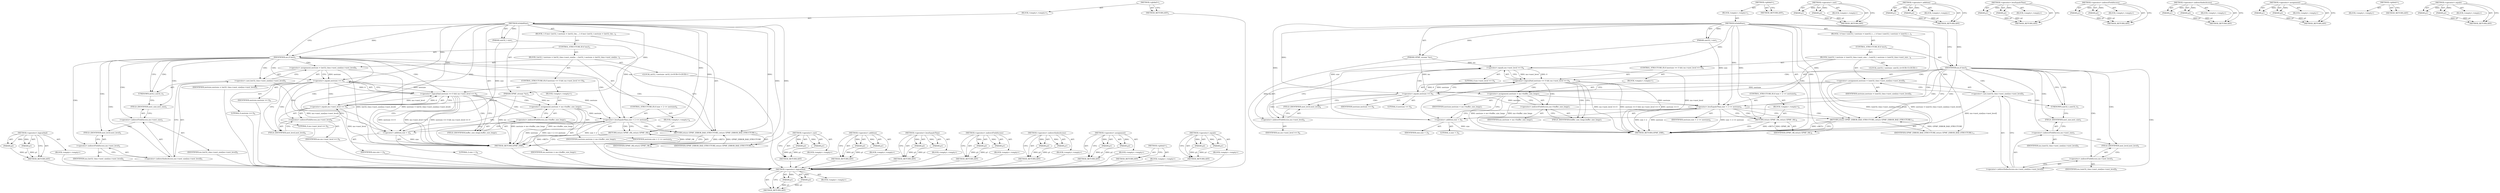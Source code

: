 digraph "&lt;operator&gt;.equals" {
vulnerable_99 [label=<(METHOD,&lt;operator&gt;.logicalAnd)>];
vulnerable_100 [label=<(PARAM,p1)>];
vulnerable_101 [label=<(PARAM,p2)>];
vulnerable_102 [label=<(BLOCK,&lt;empty&gt;,&lt;empty&gt;)>];
vulnerable_103 [label=<(METHOD_RETURN,ANY)>];
vulnerable_6 [label=<(METHOD,&lt;global&gt;)<SUB>1</SUB>>];
vulnerable_7 [label=<(BLOCK,&lt;empty&gt;,&lt;empty&gt;)<SUB>1</SUB>>];
vulnerable_8 [label=<(METHOD,IsValidSize)<SUB>1</SUB>>];
vulnerable_9 [label=<(PARAM,GPMF_stream *ms)<SUB>1</SUB>>];
vulnerable_10 [label=<(PARAM,uint32_t size)<SUB>1</SUB>>];
vulnerable_11 [label=<(BLOCK,{
 	if (ms)
 	{
		int32_t nestsize = (int32_t)m...,{
 	if (ms)
 	{
		int32_t nestsize = (int32_t)m...)<SUB>2</SUB>>];
vulnerable_12 [label=<(CONTROL_STRUCTURE,IF,if (ms))<SUB>3</SUB>>];
vulnerable_13 [label=<(IDENTIFIER,ms,if (ms))<SUB>3</SUB>>];
vulnerable_14 [label=<(BLOCK,{
		int32_t nestsize = (int32_t)ms-&gt;nest_size[m...,{
		int32_t nestsize = (int32_t)ms-&gt;nest_size[m...)<SUB>4</SUB>>];
vulnerable_15 [label="<(LOCAL,int32_t nestsize: int32_t)<SUB>5</SUB>>"];
vulnerable_16 [label=<(&lt;operator&gt;.assignment,nestsize = (int32_t)ms-&gt;nest_size[ms-&gt;nest_level])<SUB>5</SUB>>];
vulnerable_17 [label=<(IDENTIFIER,nestsize,nestsize = (int32_t)ms-&gt;nest_size[ms-&gt;nest_level])<SUB>5</SUB>>];
vulnerable_18 [label=<(&lt;operator&gt;.cast,(int32_t)ms-&gt;nest_size[ms-&gt;nest_level])<SUB>5</SUB>>];
vulnerable_19 [label=<(UNKNOWN,int32_t,int32_t)<SUB>5</SUB>>];
vulnerable_20 [label=<(&lt;operator&gt;.indirectIndexAccess,ms-&gt;nest_size[ms-&gt;nest_level])<SUB>5</SUB>>];
vulnerable_21 [label=<(&lt;operator&gt;.indirectFieldAccess,ms-&gt;nest_size)<SUB>5</SUB>>];
vulnerable_22 [label=<(IDENTIFIER,ms,(int32_t)ms-&gt;nest_size[ms-&gt;nest_level])<SUB>5</SUB>>];
vulnerable_23 [label=<(FIELD_IDENTIFIER,nest_size,nest_size)<SUB>5</SUB>>];
vulnerable_24 [label=<(&lt;operator&gt;.indirectFieldAccess,ms-&gt;nest_level)<SUB>5</SUB>>];
vulnerable_25 [label=<(IDENTIFIER,ms,(int32_t)ms-&gt;nest_size[ms-&gt;nest_level])<SUB>5</SUB>>];
vulnerable_26 [label=<(FIELD_IDENTIFIER,nest_level,nest_level)<SUB>5</SUB>>];
vulnerable_27 [label=<(CONTROL_STRUCTURE,IF,if (nestsize == 0 &amp;&amp; ms-&gt;nest_level == 0))<SUB>6</SUB>>];
vulnerable_28 [label=<(&lt;operator&gt;.logicalAnd,nestsize == 0 &amp;&amp; ms-&gt;nest_level == 0)<SUB>6</SUB>>];
vulnerable_29 [label=<(&lt;operator&gt;.equals,nestsize == 0)<SUB>6</SUB>>];
vulnerable_30 [label=<(IDENTIFIER,nestsize,nestsize == 0)<SUB>6</SUB>>];
vulnerable_31 [label=<(LITERAL,0,nestsize == 0)<SUB>6</SUB>>];
vulnerable_32 [label=<(&lt;operator&gt;.equals,ms-&gt;nest_level == 0)<SUB>6</SUB>>];
vulnerable_33 [label=<(&lt;operator&gt;.indirectFieldAccess,ms-&gt;nest_level)<SUB>6</SUB>>];
vulnerable_34 [label=<(IDENTIFIER,ms,ms-&gt;nest_level == 0)<SUB>6</SUB>>];
vulnerable_35 [label=<(FIELD_IDENTIFIER,nest_level,nest_level)<SUB>6</SUB>>];
vulnerable_36 [label=<(LITERAL,0,ms-&gt;nest_level == 0)<SUB>6</SUB>>];
vulnerable_37 [label=<(BLOCK,&lt;empty&gt;,&lt;empty&gt;)<SUB>7</SUB>>];
vulnerable_38 [label=<(&lt;operator&gt;.assignment,nestsize = ms-&gt;buffer_size_longs)<SUB>7</SUB>>];
vulnerable_39 [label=<(IDENTIFIER,nestsize,nestsize = ms-&gt;buffer_size_longs)<SUB>7</SUB>>];
vulnerable_40 [label=<(&lt;operator&gt;.indirectFieldAccess,ms-&gt;buffer_size_longs)<SUB>7</SUB>>];
vulnerable_41 [label=<(IDENTIFIER,ms,nestsize = ms-&gt;buffer_size_longs)<SUB>7</SUB>>];
vulnerable_42 [label=<(FIELD_IDENTIFIER,buffer_size_longs,buffer_size_longs)<SUB>7</SUB>>];
vulnerable_43 [label=<(CONTROL_STRUCTURE,IF,if (size + 2 &lt;= nestsize))<SUB>9</SUB>>];
vulnerable_44 [label=<(&lt;operator&gt;.lessEqualsThan,size + 2 &lt;= nestsize)<SUB>9</SUB>>];
vulnerable_45 [label=<(&lt;operator&gt;.addition,size + 2)<SUB>9</SUB>>];
vulnerable_46 [label=<(IDENTIFIER,size,size + 2)<SUB>9</SUB>>];
vulnerable_47 [label=<(LITERAL,2,size + 2)<SUB>9</SUB>>];
vulnerable_48 [label=<(IDENTIFIER,nestsize,size + 2 &lt;= nestsize)<SUB>9</SUB>>];
vulnerable_49 [label=<(BLOCK,&lt;empty&gt;,&lt;empty&gt;)<SUB>9</SUB>>];
vulnerable_50 [label=<(RETURN,return GPMF_OK;,return GPMF_OK;)<SUB>9</SUB>>];
vulnerable_51 [label=<(IDENTIFIER,GPMF_OK,return GPMF_OK;)<SUB>9</SUB>>];
vulnerable_52 [label=<(RETURN,return GPMF_ERROR_BAD_STRUCTURE;,return GPMF_ERROR_BAD_STRUCTURE;)<SUB>11</SUB>>];
vulnerable_53 [label=<(IDENTIFIER,GPMF_ERROR_BAD_STRUCTURE,return GPMF_ERROR_BAD_STRUCTURE;)<SUB>11</SUB>>];
vulnerable_54 [label=<(METHOD_RETURN,GPMF_ERR)<SUB>1</SUB>>];
vulnerable_56 [label=<(METHOD_RETURN,ANY)<SUB>1</SUB>>];
vulnerable_84 [label=<(METHOD,&lt;operator&gt;.cast)>];
vulnerable_85 [label=<(PARAM,p1)>];
vulnerable_86 [label=<(PARAM,p2)>];
vulnerable_87 [label=<(BLOCK,&lt;empty&gt;,&lt;empty&gt;)>];
vulnerable_88 [label=<(METHOD_RETURN,ANY)>];
vulnerable_114 [label=<(METHOD,&lt;operator&gt;.addition)>];
vulnerable_115 [label=<(PARAM,p1)>];
vulnerable_116 [label=<(PARAM,p2)>];
vulnerable_117 [label=<(BLOCK,&lt;empty&gt;,&lt;empty&gt;)>];
vulnerable_118 [label=<(METHOD_RETURN,ANY)>];
vulnerable_109 [label=<(METHOD,&lt;operator&gt;.lessEqualsThan)>];
vulnerable_110 [label=<(PARAM,p1)>];
vulnerable_111 [label=<(PARAM,p2)>];
vulnerable_112 [label=<(BLOCK,&lt;empty&gt;,&lt;empty&gt;)>];
vulnerable_113 [label=<(METHOD_RETURN,ANY)>];
vulnerable_94 [label=<(METHOD,&lt;operator&gt;.indirectFieldAccess)>];
vulnerable_95 [label=<(PARAM,p1)>];
vulnerable_96 [label=<(PARAM,p2)>];
vulnerable_97 [label=<(BLOCK,&lt;empty&gt;,&lt;empty&gt;)>];
vulnerable_98 [label=<(METHOD_RETURN,ANY)>];
vulnerable_89 [label=<(METHOD,&lt;operator&gt;.indirectIndexAccess)>];
vulnerable_90 [label=<(PARAM,p1)>];
vulnerable_91 [label=<(PARAM,p2)>];
vulnerable_92 [label=<(BLOCK,&lt;empty&gt;,&lt;empty&gt;)>];
vulnerable_93 [label=<(METHOD_RETURN,ANY)>];
vulnerable_79 [label=<(METHOD,&lt;operator&gt;.assignment)>];
vulnerable_80 [label=<(PARAM,p1)>];
vulnerable_81 [label=<(PARAM,p2)>];
vulnerable_82 [label=<(BLOCK,&lt;empty&gt;,&lt;empty&gt;)>];
vulnerable_83 [label=<(METHOD_RETURN,ANY)>];
vulnerable_73 [label=<(METHOD,&lt;global&gt;)<SUB>1</SUB>>];
vulnerable_74 [label=<(BLOCK,&lt;empty&gt;,&lt;empty&gt;)>];
vulnerable_75 [label=<(METHOD_RETURN,ANY)>];
vulnerable_104 [label=<(METHOD,&lt;operator&gt;.equals)>];
vulnerable_105 [label=<(PARAM,p1)>];
vulnerable_106 [label=<(PARAM,p2)>];
vulnerable_107 [label=<(BLOCK,&lt;empty&gt;,&lt;empty&gt;)>];
vulnerable_108 [label=<(METHOD_RETURN,ANY)>];
fixed_97 [label=<(METHOD,&lt;operator&gt;.logicalAnd)>];
fixed_98 [label=<(PARAM,p1)>];
fixed_99 [label=<(PARAM,p2)>];
fixed_100 [label=<(BLOCK,&lt;empty&gt;,&lt;empty&gt;)>];
fixed_101 [label=<(METHOD_RETURN,ANY)>];
fixed_6 [label=<(METHOD,&lt;global&gt;)<SUB>1</SUB>>];
fixed_7 [label=<(BLOCK,&lt;empty&gt;,&lt;empty&gt;)<SUB>1</SUB>>];
fixed_8 [label=<(METHOD,IsValidSize)<SUB>1</SUB>>];
fixed_9 [label=<(PARAM,GPMF_stream *ms)<SUB>1</SUB>>];
fixed_10 [label=<(PARAM,uint32_t size)<SUB>1</SUB>>];
fixed_11 [label=<(BLOCK,{
 	if (ms)
 	{
		uint32_t nestsize = (uint32_t...,{
 	if (ms)
 	{
		uint32_t nestsize = (uint32_t...)<SUB>2</SUB>>];
fixed_12 [label=<(CONTROL_STRUCTURE,IF,if (ms))<SUB>3</SUB>>];
fixed_13 [label=<(IDENTIFIER,ms,if (ms))<SUB>3</SUB>>];
fixed_14 [label=<(BLOCK,{
		uint32_t nestsize = (uint32_t)ms-&gt;nest_size...,{
		uint32_t nestsize = (uint32_t)ms-&gt;nest_size...)<SUB>4</SUB>>];
fixed_15 [label="<(LOCAL,uint32_t nestsize: uint32_t)<SUB>5</SUB>>"];
fixed_16 [label=<(&lt;operator&gt;.assignment,nestsize = (uint32_t)ms-&gt;nest_size[ms-&gt;nest_level])<SUB>5</SUB>>];
fixed_17 [label=<(IDENTIFIER,nestsize,nestsize = (uint32_t)ms-&gt;nest_size[ms-&gt;nest_level])<SUB>5</SUB>>];
fixed_18 [label=<(&lt;operator&gt;.cast,(uint32_t)ms-&gt;nest_size[ms-&gt;nest_level])<SUB>5</SUB>>];
fixed_19 [label=<(UNKNOWN,uint32_t,uint32_t)<SUB>5</SUB>>];
fixed_20 [label=<(&lt;operator&gt;.indirectIndexAccess,ms-&gt;nest_size[ms-&gt;nest_level])<SUB>5</SUB>>];
fixed_21 [label=<(&lt;operator&gt;.indirectFieldAccess,ms-&gt;nest_size)<SUB>5</SUB>>];
fixed_22 [label=<(IDENTIFIER,ms,(uint32_t)ms-&gt;nest_size[ms-&gt;nest_level])<SUB>5</SUB>>];
fixed_23 [label=<(FIELD_IDENTIFIER,nest_size,nest_size)<SUB>5</SUB>>];
fixed_24 [label=<(&lt;operator&gt;.indirectFieldAccess,ms-&gt;nest_level)<SUB>5</SUB>>];
fixed_25 [label=<(IDENTIFIER,ms,(uint32_t)ms-&gt;nest_size[ms-&gt;nest_level])<SUB>5</SUB>>];
fixed_26 [label=<(FIELD_IDENTIFIER,nest_level,nest_level)<SUB>5</SUB>>];
fixed_27 [label=<(CONTROL_STRUCTURE,IF,if (nestsize == 0 &amp;&amp; ms-&gt;nest_level == 0))<SUB>6</SUB>>];
fixed_28 [label=<(&lt;operator&gt;.logicalAnd,nestsize == 0 &amp;&amp; ms-&gt;nest_level == 0)<SUB>6</SUB>>];
fixed_29 [label=<(&lt;operator&gt;.equals,nestsize == 0)<SUB>6</SUB>>];
fixed_30 [label=<(IDENTIFIER,nestsize,nestsize == 0)<SUB>6</SUB>>];
fixed_31 [label=<(LITERAL,0,nestsize == 0)<SUB>6</SUB>>];
fixed_32 [label=<(&lt;operator&gt;.equals,ms-&gt;nest_level == 0)<SUB>6</SUB>>];
fixed_33 [label=<(&lt;operator&gt;.indirectFieldAccess,ms-&gt;nest_level)<SUB>6</SUB>>];
fixed_34 [label=<(IDENTIFIER,ms,ms-&gt;nest_level == 0)<SUB>6</SUB>>];
fixed_35 [label=<(FIELD_IDENTIFIER,nest_level,nest_level)<SUB>6</SUB>>];
fixed_36 [label=<(LITERAL,0,ms-&gt;nest_level == 0)<SUB>6</SUB>>];
fixed_37 [label=<(BLOCK,&lt;empty&gt;,&lt;empty&gt;)<SUB>7</SUB>>];
fixed_38 [label=<(&lt;operator&gt;.assignment,nestsize = ms-&gt;buffer_size_longs)<SUB>7</SUB>>];
fixed_39 [label=<(IDENTIFIER,nestsize,nestsize = ms-&gt;buffer_size_longs)<SUB>7</SUB>>];
fixed_40 [label=<(&lt;operator&gt;.indirectFieldAccess,ms-&gt;buffer_size_longs)<SUB>7</SUB>>];
fixed_41 [label=<(IDENTIFIER,ms,nestsize = ms-&gt;buffer_size_longs)<SUB>7</SUB>>];
fixed_42 [label=<(FIELD_IDENTIFIER,buffer_size_longs,buffer_size_longs)<SUB>7</SUB>>];
fixed_43 [label=<(CONTROL_STRUCTURE,IF,if (size + 2 &lt;= nestsize))<SUB>9</SUB>>];
fixed_44 [label=<(&lt;operator&gt;.lessEqualsThan,size + 2 &lt;= nestsize)<SUB>9</SUB>>];
fixed_45 [label=<(&lt;operator&gt;.addition,size + 2)<SUB>9</SUB>>];
fixed_46 [label=<(IDENTIFIER,size,size + 2)<SUB>9</SUB>>];
fixed_47 [label=<(LITERAL,2,size + 2)<SUB>9</SUB>>];
fixed_48 [label=<(IDENTIFIER,nestsize,size + 2 &lt;= nestsize)<SUB>9</SUB>>];
fixed_49 [label=<(BLOCK,&lt;empty&gt;,&lt;empty&gt;)<SUB>9</SUB>>];
fixed_50 [label=<(RETURN,return GPMF_OK;,return GPMF_OK;)<SUB>9</SUB>>];
fixed_51 [label=<(IDENTIFIER,GPMF_OK,return GPMF_OK;)<SUB>9</SUB>>];
fixed_52 [label=<(RETURN,return GPMF_ERROR_BAD_STRUCTURE;,return GPMF_ERROR_BAD_STRUCTURE;)<SUB>11</SUB>>];
fixed_53 [label=<(IDENTIFIER,GPMF_ERROR_BAD_STRUCTURE,return GPMF_ERROR_BAD_STRUCTURE;)<SUB>11</SUB>>];
fixed_54 [label=<(METHOD_RETURN,GPMF_ERR)<SUB>1</SUB>>];
fixed_56 [label=<(METHOD_RETURN,ANY)<SUB>1</SUB>>];
fixed_82 [label=<(METHOD,&lt;operator&gt;.cast)>];
fixed_83 [label=<(PARAM,p1)>];
fixed_84 [label=<(PARAM,p2)>];
fixed_85 [label=<(BLOCK,&lt;empty&gt;,&lt;empty&gt;)>];
fixed_86 [label=<(METHOD_RETURN,ANY)>];
fixed_112 [label=<(METHOD,&lt;operator&gt;.addition)>];
fixed_113 [label=<(PARAM,p1)>];
fixed_114 [label=<(PARAM,p2)>];
fixed_115 [label=<(BLOCK,&lt;empty&gt;,&lt;empty&gt;)>];
fixed_116 [label=<(METHOD_RETURN,ANY)>];
fixed_107 [label=<(METHOD,&lt;operator&gt;.lessEqualsThan)>];
fixed_108 [label=<(PARAM,p1)>];
fixed_109 [label=<(PARAM,p2)>];
fixed_110 [label=<(BLOCK,&lt;empty&gt;,&lt;empty&gt;)>];
fixed_111 [label=<(METHOD_RETURN,ANY)>];
fixed_92 [label=<(METHOD,&lt;operator&gt;.indirectFieldAccess)>];
fixed_93 [label=<(PARAM,p1)>];
fixed_94 [label=<(PARAM,p2)>];
fixed_95 [label=<(BLOCK,&lt;empty&gt;,&lt;empty&gt;)>];
fixed_96 [label=<(METHOD_RETURN,ANY)>];
fixed_87 [label=<(METHOD,&lt;operator&gt;.indirectIndexAccess)>];
fixed_88 [label=<(PARAM,p1)>];
fixed_89 [label=<(PARAM,p2)>];
fixed_90 [label=<(BLOCK,&lt;empty&gt;,&lt;empty&gt;)>];
fixed_91 [label=<(METHOD_RETURN,ANY)>];
fixed_77 [label=<(METHOD,&lt;operator&gt;.assignment)>];
fixed_78 [label=<(PARAM,p1)>];
fixed_79 [label=<(PARAM,p2)>];
fixed_80 [label=<(BLOCK,&lt;empty&gt;,&lt;empty&gt;)>];
fixed_81 [label=<(METHOD_RETURN,ANY)>];
fixed_71 [label=<(METHOD,&lt;global&gt;)<SUB>1</SUB>>];
fixed_72 [label=<(BLOCK,&lt;empty&gt;,&lt;empty&gt;)>];
fixed_73 [label=<(METHOD_RETURN,ANY)>];
fixed_102 [label=<(METHOD,&lt;operator&gt;.equals)>];
fixed_103 [label=<(PARAM,p1)>];
fixed_104 [label=<(PARAM,p2)>];
fixed_105 [label=<(BLOCK,&lt;empty&gt;,&lt;empty&gt;)>];
fixed_106 [label=<(METHOD_RETURN,ANY)>];
vulnerable_99 -> vulnerable_100  [key=0, label="AST: "];
vulnerable_99 -> vulnerable_100  [key=1, label="DDG: "];
vulnerable_99 -> vulnerable_102  [key=0, label="AST: "];
vulnerable_99 -> vulnerable_101  [key=0, label="AST: "];
vulnerable_99 -> vulnerable_101  [key=1, label="DDG: "];
vulnerable_99 -> vulnerable_103  [key=0, label="AST: "];
vulnerable_99 -> vulnerable_103  [key=1, label="CFG: "];
vulnerable_100 -> vulnerable_103  [key=0, label="DDG: p1"];
vulnerable_101 -> vulnerable_103  [key=0, label="DDG: p2"];
vulnerable_102 -> fixed_97  [key=0];
vulnerable_103 -> fixed_97  [key=0];
vulnerable_6 -> vulnerable_7  [key=0, label="AST: "];
vulnerable_6 -> vulnerable_56  [key=0, label="AST: "];
vulnerable_6 -> vulnerable_56  [key=1, label="CFG: "];
vulnerable_7 -> vulnerable_8  [key=0, label="AST: "];
vulnerable_8 -> vulnerable_9  [key=0, label="AST: "];
vulnerable_8 -> vulnerable_9  [key=1, label="DDG: "];
vulnerable_8 -> vulnerable_10  [key=0, label="AST: "];
vulnerable_8 -> vulnerable_10  [key=1, label="DDG: "];
vulnerable_8 -> vulnerable_11  [key=0, label="AST: "];
vulnerable_8 -> vulnerable_54  [key=0, label="AST: "];
vulnerable_8 -> vulnerable_13  [key=0, label="CFG: "];
vulnerable_8 -> vulnerable_13  [key=1, label="DDG: "];
vulnerable_8 -> vulnerable_52  [key=0, label="DDG: "];
vulnerable_8 -> vulnerable_53  [key=0, label="DDG: "];
vulnerable_8 -> vulnerable_44  [key=0, label="DDG: "];
vulnerable_8 -> vulnerable_50  [key=0, label="DDG: "];
vulnerable_8 -> vulnerable_29  [key=0, label="DDG: "];
vulnerable_8 -> vulnerable_32  [key=0, label="DDG: "];
vulnerable_8 -> vulnerable_45  [key=0, label="DDG: "];
vulnerable_8 -> vulnerable_51  [key=0, label="DDG: "];
vulnerable_9 -> vulnerable_54  [key=0, label="DDG: ms"];
vulnerable_9 -> vulnerable_38  [key=0, label="DDG: ms"];
vulnerable_9 -> vulnerable_32  [key=0, label="DDG: ms"];
vulnerable_10 -> vulnerable_44  [key=0, label="DDG: size"];
vulnerable_10 -> vulnerable_45  [key=0, label="DDG: size"];
vulnerable_11 -> vulnerable_12  [key=0, label="AST: "];
vulnerable_11 -> vulnerable_52  [key=0, label="AST: "];
vulnerable_12 -> vulnerable_13  [key=0, label="AST: "];
vulnerable_12 -> vulnerable_14  [key=0, label="AST: "];
vulnerable_13 -> vulnerable_19  [key=0, label="CFG: "];
vulnerable_13 -> vulnerable_19  [key=1, label="CDG: "];
vulnerable_13 -> vulnerable_52  [key=0, label="CFG: "];
vulnerable_13 -> vulnerable_52  [key=1, label="CDG: "];
vulnerable_13 -> vulnerable_24  [key=0, label="CDG: "];
vulnerable_13 -> vulnerable_16  [key=0, label="CDG: "];
vulnerable_13 -> vulnerable_21  [key=0, label="CDG: "];
vulnerable_13 -> vulnerable_26  [key=0, label="CDG: "];
vulnerable_13 -> vulnerable_23  [key=0, label="CDG: "];
vulnerable_13 -> vulnerable_28  [key=0, label="CDG: "];
vulnerable_13 -> vulnerable_20  [key=0, label="CDG: "];
vulnerable_13 -> vulnerable_45  [key=0, label="CDG: "];
vulnerable_13 -> vulnerable_29  [key=0, label="CDG: "];
vulnerable_13 -> vulnerable_18  [key=0, label="CDG: "];
vulnerable_13 -> vulnerable_44  [key=0, label="CDG: "];
vulnerable_14 -> vulnerable_15  [key=0, label="AST: "];
vulnerable_14 -> vulnerable_16  [key=0, label="AST: "];
vulnerable_14 -> vulnerable_27  [key=0, label="AST: "];
vulnerable_14 -> vulnerable_43  [key=0, label="AST: "];
vulnerable_15 -> fixed_97  [key=0];
vulnerable_16 -> vulnerable_17  [key=0, label="AST: "];
vulnerable_16 -> vulnerable_18  [key=0, label="AST: "];
vulnerable_16 -> vulnerable_29  [key=0, label="CFG: "];
vulnerable_16 -> vulnerable_29  [key=1, label="DDG: nestsize"];
vulnerable_16 -> vulnerable_54  [key=0, label="DDG: (int32_t)ms-&gt;nest_size[ms-&gt;nest_level]"];
vulnerable_16 -> vulnerable_54  [key=1, label="DDG: nestsize = (int32_t)ms-&gt;nest_size[ms-&gt;nest_level]"];
vulnerable_17 -> fixed_97  [key=0];
vulnerable_18 -> vulnerable_19  [key=0, label="AST: "];
vulnerable_18 -> vulnerable_20  [key=0, label="AST: "];
vulnerable_18 -> vulnerable_16  [key=0, label="CFG: "];
vulnerable_18 -> vulnerable_54  [key=0, label="DDG: ms-&gt;nest_size[ms-&gt;nest_level]"];
vulnerable_19 -> vulnerable_23  [key=0, label="CFG: "];
vulnerable_20 -> vulnerable_21  [key=0, label="AST: "];
vulnerable_20 -> vulnerable_24  [key=0, label="AST: "];
vulnerable_20 -> vulnerable_18  [key=0, label="CFG: "];
vulnerable_21 -> vulnerable_22  [key=0, label="AST: "];
vulnerable_21 -> vulnerable_23  [key=0, label="AST: "];
vulnerable_21 -> vulnerable_26  [key=0, label="CFG: "];
vulnerable_22 -> fixed_97  [key=0];
vulnerable_23 -> vulnerable_21  [key=0, label="CFG: "];
vulnerable_24 -> vulnerable_25  [key=0, label="AST: "];
vulnerable_24 -> vulnerable_26  [key=0, label="AST: "];
vulnerable_24 -> vulnerable_20  [key=0, label="CFG: "];
vulnerable_25 -> fixed_97  [key=0];
vulnerable_26 -> vulnerable_24  [key=0, label="CFG: "];
vulnerable_27 -> vulnerable_28  [key=0, label="AST: "];
vulnerable_27 -> vulnerable_37  [key=0, label="AST: "];
vulnerable_28 -> vulnerable_29  [key=0, label="AST: "];
vulnerable_28 -> vulnerable_32  [key=0, label="AST: "];
vulnerable_28 -> vulnerable_42  [key=0, label="CFG: "];
vulnerable_28 -> vulnerable_42  [key=1, label="CDG: "];
vulnerable_28 -> vulnerable_45  [key=0, label="CFG: "];
vulnerable_28 -> vulnerable_54  [key=0, label="DDG: nestsize == 0"];
vulnerable_28 -> vulnerable_54  [key=1, label="DDG: ms-&gt;nest_level == 0"];
vulnerable_28 -> vulnerable_54  [key=2, label="DDG: nestsize == 0 &amp;&amp; ms-&gt;nest_level == 0"];
vulnerable_28 -> vulnerable_38  [key=0, label="CDG: "];
vulnerable_28 -> vulnerable_40  [key=0, label="CDG: "];
vulnerable_29 -> vulnerable_30  [key=0, label="AST: "];
vulnerable_29 -> vulnerable_31  [key=0, label="AST: "];
vulnerable_29 -> vulnerable_28  [key=0, label="CFG: "];
vulnerable_29 -> vulnerable_28  [key=1, label="DDG: nestsize"];
vulnerable_29 -> vulnerable_28  [key=2, label="DDG: 0"];
vulnerable_29 -> vulnerable_35  [key=0, label="CFG: "];
vulnerable_29 -> vulnerable_35  [key=1, label="CDG: "];
vulnerable_29 -> vulnerable_44  [key=0, label="DDG: nestsize"];
vulnerable_29 -> vulnerable_32  [key=0, label="CDG: "];
vulnerable_29 -> vulnerable_33  [key=0, label="CDG: "];
vulnerable_30 -> fixed_97  [key=0];
vulnerable_31 -> fixed_97  [key=0];
vulnerable_32 -> vulnerable_33  [key=0, label="AST: "];
vulnerable_32 -> vulnerable_36  [key=0, label="AST: "];
vulnerable_32 -> vulnerable_28  [key=0, label="CFG: "];
vulnerable_32 -> vulnerable_28  [key=1, label="DDG: ms-&gt;nest_level"];
vulnerable_32 -> vulnerable_28  [key=2, label="DDG: 0"];
vulnerable_32 -> vulnerable_54  [key=0, label="DDG: ms-&gt;nest_level"];
vulnerable_33 -> vulnerable_34  [key=0, label="AST: "];
vulnerable_33 -> vulnerable_35  [key=0, label="AST: "];
vulnerable_33 -> vulnerable_32  [key=0, label="CFG: "];
vulnerable_34 -> fixed_97  [key=0];
vulnerable_35 -> vulnerable_33  [key=0, label="CFG: "];
vulnerable_36 -> fixed_97  [key=0];
vulnerable_37 -> vulnerable_38  [key=0, label="AST: "];
vulnerable_38 -> vulnerable_39  [key=0, label="AST: "];
vulnerable_38 -> vulnerable_40  [key=0, label="AST: "];
vulnerable_38 -> vulnerable_45  [key=0, label="CFG: "];
vulnerable_38 -> vulnerable_54  [key=0, label="DDG: ms-&gt;buffer_size_longs"];
vulnerable_38 -> vulnerable_54  [key=1, label="DDG: nestsize = ms-&gt;buffer_size_longs"];
vulnerable_38 -> vulnerable_44  [key=0, label="DDG: nestsize"];
vulnerable_39 -> fixed_97  [key=0];
vulnerable_40 -> vulnerable_41  [key=0, label="AST: "];
vulnerable_40 -> vulnerable_42  [key=0, label="AST: "];
vulnerable_40 -> vulnerable_38  [key=0, label="CFG: "];
vulnerable_41 -> fixed_97  [key=0];
vulnerable_42 -> vulnerable_40  [key=0, label="CFG: "];
vulnerable_43 -> vulnerable_44  [key=0, label="AST: "];
vulnerable_43 -> vulnerable_49  [key=0, label="AST: "];
vulnerable_44 -> vulnerable_45  [key=0, label="AST: "];
vulnerable_44 -> vulnerable_48  [key=0, label="AST: "];
vulnerable_44 -> vulnerable_50  [key=0, label="CFG: "];
vulnerable_44 -> vulnerable_50  [key=1, label="CDG: "];
vulnerable_44 -> vulnerable_52  [key=0, label="CFG: "];
vulnerable_44 -> vulnerable_52  [key=1, label="CDG: "];
vulnerable_44 -> vulnerable_54  [key=0, label="DDG: size + 2"];
vulnerable_44 -> vulnerable_54  [key=1, label="DDG: nestsize"];
vulnerable_44 -> vulnerable_54  [key=2, label="DDG: size + 2 &lt;= nestsize"];
vulnerable_45 -> vulnerable_46  [key=0, label="AST: "];
vulnerable_45 -> vulnerable_47  [key=0, label="AST: "];
vulnerable_45 -> vulnerable_44  [key=0, label="CFG: "];
vulnerable_45 -> vulnerable_54  [key=0, label="DDG: size"];
vulnerable_46 -> fixed_97  [key=0];
vulnerable_47 -> fixed_97  [key=0];
vulnerable_48 -> fixed_97  [key=0];
vulnerable_49 -> vulnerable_50  [key=0, label="AST: "];
vulnerable_50 -> vulnerable_51  [key=0, label="AST: "];
vulnerable_50 -> vulnerable_54  [key=0, label="CFG: "];
vulnerable_50 -> vulnerable_54  [key=1, label="DDG: &lt;RET&gt;"];
vulnerable_51 -> vulnerable_50  [key=0, label="DDG: GPMF_OK"];
vulnerable_52 -> vulnerable_53  [key=0, label="AST: "];
vulnerable_52 -> vulnerable_54  [key=0, label="CFG: "];
vulnerable_52 -> vulnerable_54  [key=1, label="DDG: &lt;RET&gt;"];
vulnerable_53 -> vulnerable_52  [key=0, label="DDG: GPMF_ERROR_BAD_STRUCTURE"];
vulnerable_54 -> fixed_97  [key=0];
vulnerable_56 -> fixed_97  [key=0];
vulnerable_84 -> vulnerable_85  [key=0, label="AST: "];
vulnerable_84 -> vulnerable_85  [key=1, label="DDG: "];
vulnerable_84 -> vulnerable_87  [key=0, label="AST: "];
vulnerable_84 -> vulnerable_86  [key=0, label="AST: "];
vulnerable_84 -> vulnerable_86  [key=1, label="DDG: "];
vulnerable_84 -> vulnerable_88  [key=0, label="AST: "];
vulnerable_84 -> vulnerable_88  [key=1, label="CFG: "];
vulnerable_85 -> vulnerable_88  [key=0, label="DDG: p1"];
vulnerable_86 -> vulnerable_88  [key=0, label="DDG: p2"];
vulnerable_87 -> fixed_97  [key=0];
vulnerable_88 -> fixed_97  [key=0];
vulnerable_114 -> vulnerable_115  [key=0, label="AST: "];
vulnerable_114 -> vulnerable_115  [key=1, label="DDG: "];
vulnerable_114 -> vulnerable_117  [key=0, label="AST: "];
vulnerable_114 -> vulnerable_116  [key=0, label="AST: "];
vulnerable_114 -> vulnerable_116  [key=1, label="DDG: "];
vulnerable_114 -> vulnerable_118  [key=0, label="AST: "];
vulnerable_114 -> vulnerable_118  [key=1, label="CFG: "];
vulnerable_115 -> vulnerable_118  [key=0, label="DDG: p1"];
vulnerable_116 -> vulnerable_118  [key=0, label="DDG: p2"];
vulnerable_117 -> fixed_97  [key=0];
vulnerable_118 -> fixed_97  [key=0];
vulnerable_109 -> vulnerable_110  [key=0, label="AST: "];
vulnerable_109 -> vulnerable_110  [key=1, label="DDG: "];
vulnerable_109 -> vulnerable_112  [key=0, label="AST: "];
vulnerable_109 -> vulnerable_111  [key=0, label="AST: "];
vulnerable_109 -> vulnerable_111  [key=1, label="DDG: "];
vulnerable_109 -> vulnerable_113  [key=0, label="AST: "];
vulnerable_109 -> vulnerable_113  [key=1, label="CFG: "];
vulnerable_110 -> vulnerable_113  [key=0, label="DDG: p1"];
vulnerable_111 -> vulnerable_113  [key=0, label="DDG: p2"];
vulnerable_112 -> fixed_97  [key=0];
vulnerable_113 -> fixed_97  [key=0];
vulnerable_94 -> vulnerable_95  [key=0, label="AST: "];
vulnerable_94 -> vulnerable_95  [key=1, label="DDG: "];
vulnerable_94 -> vulnerable_97  [key=0, label="AST: "];
vulnerable_94 -> vulnerable_96  [key=0, label="AST: "];
vulnerable_94 -> vulnerable_96  [key=1, label="DDG: "];
vulnerable_94 -> vulnerable_98  [key=0, label="AST: "];
vulnerable_94 -> vulnerable_98  [key=1, label="CFG: "];
vulnerable_95 -> vulnerable_98  [key=0, label="DDG: p1"];
vulnerable_96 -> vulnerable_98  [key=0, label="DDG: p2"];
vulnerable_97 -> fixed_97  [key=0];
vulnerable_98 -> fixed_97  [key=0];
vulnerable_89 -> vulnerable_90  [key=0, label="AST: "];
vulnerable_89 -> vulnerable_90  [key=1, label="DDG: "];
vulnerable_89 -> vulnerable_92  [key=0, label="AST: "];
vulnerable_89 -> vulnerable_91  [key=0, label="AST: "];
vulnerable_89 -> vulnerable_91  [key=1, label="DDG: "];
vulnerable_89 -> vulnerable_93  [key=0, label="AST: "];
vulnerable_89 -> vulnerable_93  [key=1, label="CFG: "];
vulnerable_90 -> vulnerable_93  [key=0, label="DDG: p1"];
vulnerable_91 -> vulnerable_93  [key=0, label="DDG: p2"];
vulnerable_92 -> fixed_97  [key=0];
vulnerable_93 -> fixed_97  [key=0];
vulnerable_79 -> vulnerable_80  [key=0, label="AST: "];
vulnerable_79 -> vulnerable_80  [key=1, label="DDG: "];
vulnerable_79 -> vulnerable_82  [key=0, label="AST: "];
vulnerable_79 -> vulnerable_81  [key=0, label="AST: "];
vulnerable_79 -> vulnerable_81  [key=1, label="DDG: "];
vulnerable_79 -> vulnerable_83  [key=0, label="AST: "];
vulnerable_79 -> vulnerable_83  [key=1, label="CFG: "];
vulnerable_80 -> vulnerable_83  [key=0, label="DDG: p1"];
vulnerable_81 -> vulnerable_83  [key=0, label="DDG: p2"];
vulnerable_82 -> fixed_97  [key=0];
vulnerable_83 -> fixed_97  [key=0];
vulnerable_73 -> vulnerable_74  [key=0, label="AST: "];
vulnerable_73 -> vulnerable_75  [key=0, label="AST: "];
vulnerable_73 -> vulnerable_75  [key=1, label="CFG: "];
vulnerable_74 -> fixed_97  [key=0];
vulnerable_75 -> fixed_97  [key=0];
vulnerable_104 -> vulnerable_105  [key=0, label="AST: "];
vulnerable_104 -> vulnerable_105  [key=1, label="DDG: "];
vulnerable_104 -> vulnerable_107  [key=0, label="AST: "];
vulnerable_104 -> vulnerable_106  [key=0, label="AST: "];
vulnerable_104 -> vulnerable_106  [key=1, label="DDG: "];
vulnerable_104 -> vulnerable_108  [key=0, label="AST: "];
vulnerable_104 -> vulnerable_108  [key=1, label="CFG: "];
vulnerable_105 -> vulnerable_108  [key=0, label="DDG: p1"];
vulnerable_106 -> vulnerable_108  [key=0, label="DDG: p2"];
vulnerable_107 -> fixed_97  [key=0];
vulnerable_108 -> fixed_97  [key=0];
fixed_97 -> fixed_98  [key=0, label="AST: "];
fixed_97 -> fixed_98  [key=1, label="DDG: "];
fixed_97 -> fixed_100  [key=0, label="AST: "];
fixed_97 -> fixed_99  [key=0, label="AST: "];
fixed_97 -> fixed_99  [key=1, label="DDG: "];
fixed_97 -> fixed_101  [key=0, label="AST: "];
fixed_97 -> fixed_101  [key=1, label="CFG: "];
fixed_98 -> fixed_101  [key=0, label="DDG: p1"];
fixed_99 -> fixed_101  [key=0, label="DDG: p2"];
fixed_6 -> fixed_7  [key=0, label="AST: "];
fixed_6 -> fixed_56  [key=0, label="AST: "];
fixed_6 -> fixed_56  [key=1, label="CFG: "];
fixed_7 -> fixed_8  [key=0, label="AST: "];
fixed_8 -> fixed_9  [key=0, label="AST: "];
fixed_8 -> fixed_9  [key=1, label="DDG: "];
fixed_8 -> fixed_10  [key=0, label="AST: "];
fixed_8 -> fixed_10  [key=1, label="DDG: "];
fixed_8 -> fixed_11  [key=0, label="AST: "];
fixed_8 -> fixed_54  [key=0, label="AST: "];
fixed_8 -> fixed_13  [key=0, label="CFG: "];
fixed_8 -> fixed_13  [key=1, label="DDG: "];
fixed_8 -> fixed_52  [key=0, label="DDG: "];
fixed_8 -> fixed_53  [key=0, label="DDG: "];
fixed_8 -> fixed_44  [key=0, label="DDG: "];
fixed_8 -> fixed_50  [key=0, label="DDG: "];
fixed_8 -> fixed_29  [key=0, label="DDG: "];
fixed_8 -> fixed_32  [key=0, label="DDG: "];
fixed_8 -> fixed_45  [key=0, label="DDG: "];
fixed_8 -> fixed_51  [key=0, label="DDG: "];
fixed_9 -> fixed_54  [key=0, label="DDG: ms"];
fixed_9 -> fixed_38  [key=0, label="DDG: ms"];
fixed_9 -> fixed_32  [key=0, label="DDG: ms"];
fixed_10 -> fixed_44  [key=0, label="DDG: size"];
fixed_10 -> fixed_45  [key=0, label="DDG: size"];
fixed_11 -> fixed_12  [key=0, label="AST: "];
fixed_11 -> fixed_52  [key=0, label="AST: "];
fixed_12 -> fixed_13  [key=0, label="AST: "];
fixed_12 -> fixed_14  [key=0, label="AST: "];
fixed_13 -> fixed_19  [key=0, label="CFG: "];
fixed_13 -> fixed_19  [key=1, label="CDG: "];
fixed_13 -> fixed_52  [key=0, label="CFG: "];
fixed_13 -> fixed_52  [key=1, label="CDG: "];
fixed_13 -> fixed_24  [key=0, label="CDG: "];
fixed_13 -> fixed_16  [key=0, label="CDG: "];
fixed_13 -> fixed_21  [key=0, label="CDG: "];
fixed_13 -> fixed_26  [key=0, label="CDG: "];
fixed_13 -> fixed_23  [key=0, label="CDG: "];
fixed_13 -> fixed_28  [key=0, label="CDG: "];
fixed_13 -> fixed_20  [key=0, label="CDG: "];
fixed_13 -> fixed_45  [key=0, label="CDG: "];
fixed_13 -> fixed_29  [key=0, label="CDG: "];
fixed_13 -> fixed_18  [key=0, label="CDG: "];
fixed_13 -> fixed_44  [key=0, label="CDG: "];
fixed_14 -> fixed_15  [key=0, label="AST: "];
fixed_14 -> fixed_16  [key=0, label="AST: "];
fixed_14 -> fixed_27  [key=0, label="AST: "];
fixed_14 -> fixed_43  [key=0, label="AST: "];
fixed_16 -> fixed_17  [key=0, label="AST: "];
fixed_16 -> fixed_18  [key=0, label="AST: "];
fixed_16 -> fixed_29  [key=0, label="CFG: "];
fixed_16 -> fixed_29  [key=1, label="DDG: nestsize"];
fixed_16 -> fixed_54  [key=0, label="DDG: (uint32_t)ms-&gt;nest_size[ms-&gt;nest_level]"];
fixed_16 -> fixed_54  [key=1, label="DDG: nestsize = (uint32_t)ms-&gt;nest_size[ms-&gt;nest_level]"];
fixed_18 -> fixed_19  [key=0, label="AST: "];
fixed_18 -> fixed_20  [key=0, label="AST: "];
fixed_18 -> fixed_16  [key=0, label="CFG: "];
fixed_18 -> fixed_54  [key=0, label="DDG: ms-&gt;nest_size[ms-&gt;nest_level]"];
fixed_19 -> fixed_23  [key=0, label="CFG: "];
fixed_20 -> fixed_21  [key=0, label="AST: "];
fixed_20 -> fixed_24  [key=0, label="AST: "];
fixed_20 -> fixed_18  [key=0, label="CFG: "];
fixed_21 -> fixed_22  [key=0, label="AST: "];
fixed_21 -> fixed_23  [key=0, label="AST: "];
fixed_21 -> fixed_26  [key=0, label="CFG: "];
fixed_23 -> fixed_21  [key=0, label="CFG: "];
fixed_24 -> fixed_25  [key=0, label="AST: "];
fixed_24 -> fixed_26  [key=0, label="AST: "];
fixed_24 -> fixed_20  [key=0, label="CFG: "];
fixed_26 -> fixed_24  [key=0, label="CFG: "];
fixed_27 -> fixed_28  [key=0, label="AST: "];
fixed_27 -> fixed_37  [key=0, label="AST: "];
fixed_28 -> fixed_29  [key=0, label="AST: "];
fixed_28 -> fixed_32  [key=0, label="AST: "];
fixed_28 -> fixed_42  [key=0, label="CFG: "];
fixed_28 -> fixed_42  [key=1, label="CDG: "];
fixed_28 -> fixed_45  [key=0, label="CFG: "];
fixed_28 -> fixed_54  [key=0, label="DDG: nestsize == 0"];
fixed_28 -> fixed_54  [key=1, label="DDG: ms-&gt;nest_level == 0"];
fixed_28 -> fixed_54  [key=2, label="DDG: nestsize == 0 &amp;&amp; ms-&gt;nest_level == 0"];
fixed_28 -> fixed_38  [key=0, label="CDG: "];
fixed_28 -> fixed_40  [key=0, label="CDG: "];
fixed_29 -> fixed_30  [key=0, label="AST: "];
fixed_29 -> fixed_31  [key=0, label="AST: "];
fixed_29 -> fixed_28  [key=0, label="CFG: "];
fixed_29 -> fixed_28  [key=1, label="DDG: nestsize"];
fixed_29 -> fixed_28  [key=2, label="DDG: 0"];
fixed_29 -> fixed_35  [key=0, label="CFG: "];
fixed_29 -> fixed_35  [key=1, label="CDG: "];
fixed_29 -> fixed_44  [key=0, label="DDG: nestsize"];
fixed_29 -> fixed_32  [key=0, label="CDG: "];
fixed_29 -> fixed_33  [key=0, label="CDG: "];
fixed_32 -> fixed_33  [key=0, label="AST: "];
fixed_32 -> fixed_36  [key=0, label="AST: "];
fixed_32 -> fixed_28  [key=0, label="CFG: "];
fixed_32 -> fixed_28  [key=1, label="DDG: ms-&gt;nest_level"];
fixed_32 -> fixed_28  [key=2, label="DDG: 0"];
fixed_32 -> fixed_54  [key=0, label="DDG: ms-&gt;nest_level"];
fixed_33 -> fixed_34  [key=0, label="AST: "];
fixed_33 -> fixed_35  [key=0, label="AST: "];
fixed_33 -> fixed_32  [key=0, label="CFG: "];
fixed_35 -> fixed_33  [key=0, label="CFG: "];
fixed_37 -> fixed_38  [key=0, label="AST: "];
fixed_38 -> fixed_39  [key=0, label="AST: "];
fixed_38 -> fixed_40  [key=0, label="AST: "];
fixed_38 -> fixed_45  [key=0, label="CFG: "];
fixed_38 -> fixed_54  [key=0, label="DDG: ms-&gt;buffer_size_longs"];
fixed_38 -> fixed_54  [key=1, label="DDG: nestsize = ms-&gt;buffer_size_longs"];
fixed_38 -> fixed_44  [key=0, label="DDG: nestsize"];
fixed_40 -> fixed_41  [key=0, label="AST: "];
fixed_40 -> fixed_42  [key=0, label="AST: "];
fixed_40 -> fixed_38  [key=0, label="CFG: "];
fixed_42 -> fixed_40  [key=0, label="CFG: "];
fixed_43 -> fixed_44  [key=0, label="AST: "];
fixed_43 -> fixed_49  [key=0, label="AST: "];
fixed_44 -> fixed_45  [key=0, label="AST: "];
fixed_44 -> fixed_48  [key=0, label="AST: "];
fixed_44 -> fixed_50  [key=0, label="CFG: "];
fixed_44 -> fixed_50  [key=1, label="CDG: "];
fixed_44 -> fixed_52  [key=0, label="CFG: "];
fixed_44 -> fixed_52  [key=1, label="CDG: "];
fixed_44 -> fixed_54  [key=0, label="DDG: size + 2"];
fixed_44 -> fixed_54  [key=1, label="DDG: nestsize"];
fixed_44 -> fixed_54  [key=2, label="DDG: size + 2 &lt;= nestsize"];
fixed_45 -> fixed_46  [key=0, label="AST: "];
fixed_45 -> fixed_47  [key=0, label="AST: "];
fixed_45 -> fixed_44  [key=0, label="CFG: "];
fixed_45 -> fixed_54  [key=0, label="DDG: size"];
fixed_49 -> fixed_50  [key=0, label="AST: "];
fixed_50 -> fixed_51  [key=0, label="AST: "];
fixed_50 -> fixed_54  [key=0, label="CFG: "];
fixed_50 -> fixed_54  [key=1, label="DDG: &lt;RET&gt;"];
fixed_51 -> fixed_50  [key=0, label="DDG: GPMF_OK"];
fixed_52 -> fixed_53  [key=0, label="AST: "];
fixed_52 -> fixed_54  [key=0, label="CFG: "];
fixed_52 -> fixed_54  [key=1, label="DDG: &lt;RET&gt;"];
fixed_53 -> fixed_52  [key=0, label="DDG: GPMF_ERROR_BAD_STRUCTURE"];
fixed_82 -> fixed_83  [key=0, label="AST: "];
fixed_82 -> fixed_83  [key=1, label="DDG: "];
fixed_82 -> fixed_85  [key=0, label="AST: "];
fixed_82 -> fixed_84  [key=0, label="AST: "];
fixed_82 -> fixed_84  [key=1, label="DDG: "];
fixed_82 -> fixed_86  [key=0, label="AST: "];
fixed_82 -> fixed_86  [key=1, label="CFG: "];
fixed_83 -> fixed_86  [key=0, label="DDG: p1"];
fixed_84 -> fixed_86  [key=0, label="DDG: p2"];
fixed_112 -> fixed_113  [key=0, label="AST: "];
fixed_112 -> fixed_113  [key=1, label="DDG: "];
fixed_112 -> fixed_115  [key=0, label="AST: "];
fixed_112 -> fixed_114  [key=0, label="AST: "];
fixed_112 -> fixed_114  [key=1, label="DDG: "];
fixed_112 -> fixed_116  [key=0, label="AST: "];
fixed_112 -> fixed_116  [key=1, label="CFG: "];
fixed_113 -> fixed_116  [key=0, label="DDG: p1"];
fixed_114 -> fixed_116  [key=0, label="DDG: p2"];
fixed_107 -> fixed_108  [key=0, label="AST: "];
fixed_107 -> fixed_108  [key=1, label="DDG: "];
fixed_107 -> fixed_110  [key=0, label="AST: "];
fixed_107 -> fixed_109  [key=0, label="AST: "];
fixed_107 -> fixed_109  [key=1, label="DDG: "];
fixed_107 -> fixed_111  [key=0, label="AST: "];
fixed_107 -> fixed_111  [key=1, label="CFG: "];
fixed_108 -> fixed_111  [key=0, label="DDG: p1"];
fixed_109 -> fixed_111  [key=0, label="DDG: p2"];
fixed_92 -> fixed_93  [key=0, label="AST: "];
fixed_92 -> fixed_93  [key=1, label="DDG: "];
fixed_92 -> fixed_95  [key=0, label="AST: "];
fixed_92 -> fixed_94  [key=0, label="AST: "];
fixed_92 -> fixed_94  [key=1, label="DDG: "];
fixed_92 -> fixed_96  [key=0, label="AST: "];
fixed_92 -> fixed_96  [key=1, label="CFG: "];
fixed_93 -> fixed_96  [key=0, label="DDG: p1"];
fixed_94 -> fixed_96  [key=0, label="DDG: p2"];
fixed_87 -> fixed_88  [key=0, label="AST: "];
fixed_87 -> fixed_88  [key=1, label="DDG: "];
fixed_87 -> fixed_90  [key=0, label="AST: "];
fixed_87 -> fixed_89  [key=0, label="AST: "];
fixed_87 -> fixed_89  [key=1, label="DDG: "];
fixed_87 -> fixed_91  [key=0, label="AST: "];
fixed_87 -> fixed_91  [key=1, label="CFG: "];
fixed_88 -> fixed_91  [key=0, label="DDG: p1"];
fixed_89 -> fixed_91  [key=0, label="DDG: p2"];
fixed_77 -> fixed_78  [key=0, label="AST: "];
fixed_77 -> fixed_78  [key=1, label="DDG: "];
fixed_77 -> fixed_80  [key=0, label="AST: "];
fixed_77 -> fixed_79  [key=0, label="AST: "];
fixed_77 -> fixed_79  [key=1, label="DDG: "];
fixed_77 -> fixed_81  [key=0, label="AST: "];
fixed_77 -> fixed_81  [key=1, label="CFG: "];
fixed_78 -> fixed_81  [key=0, label="DDG: p1"];
fixed_79 -> fixed_81  [key=0, label="DDG: p2"];
fixed_71 -> fixed_72  [key=0, label="AST: "];
fixed_71 -> fixed_73  [key=0, label="AST: "];
fixed_71 -> fixed_73  [key=1, label="CFG: "];
fixed_102 -> fixed_103  [key=0, label="AST: "];
fixed_102 -> fixed_103  [key=1, label="DDG: "];
fixed_102 -> fixed_105  [key=0, label="AST: "];
fixed_102 -> fixed_104  [key=0, label="AST: "];
fixed_102 -> fixed_104  [key=1, label="DDG: "];
fixed_102 -> fixed_106  [key=0, label="AST: "];
fixed_102 -> fixed_106  [key=1, label="CFG: "];
fixed_103 -> fixed_106  [key=0, label="DDG: p1"];
fixed_104 -> fixed_106  [key=0, label="DDG: p2"];
}

